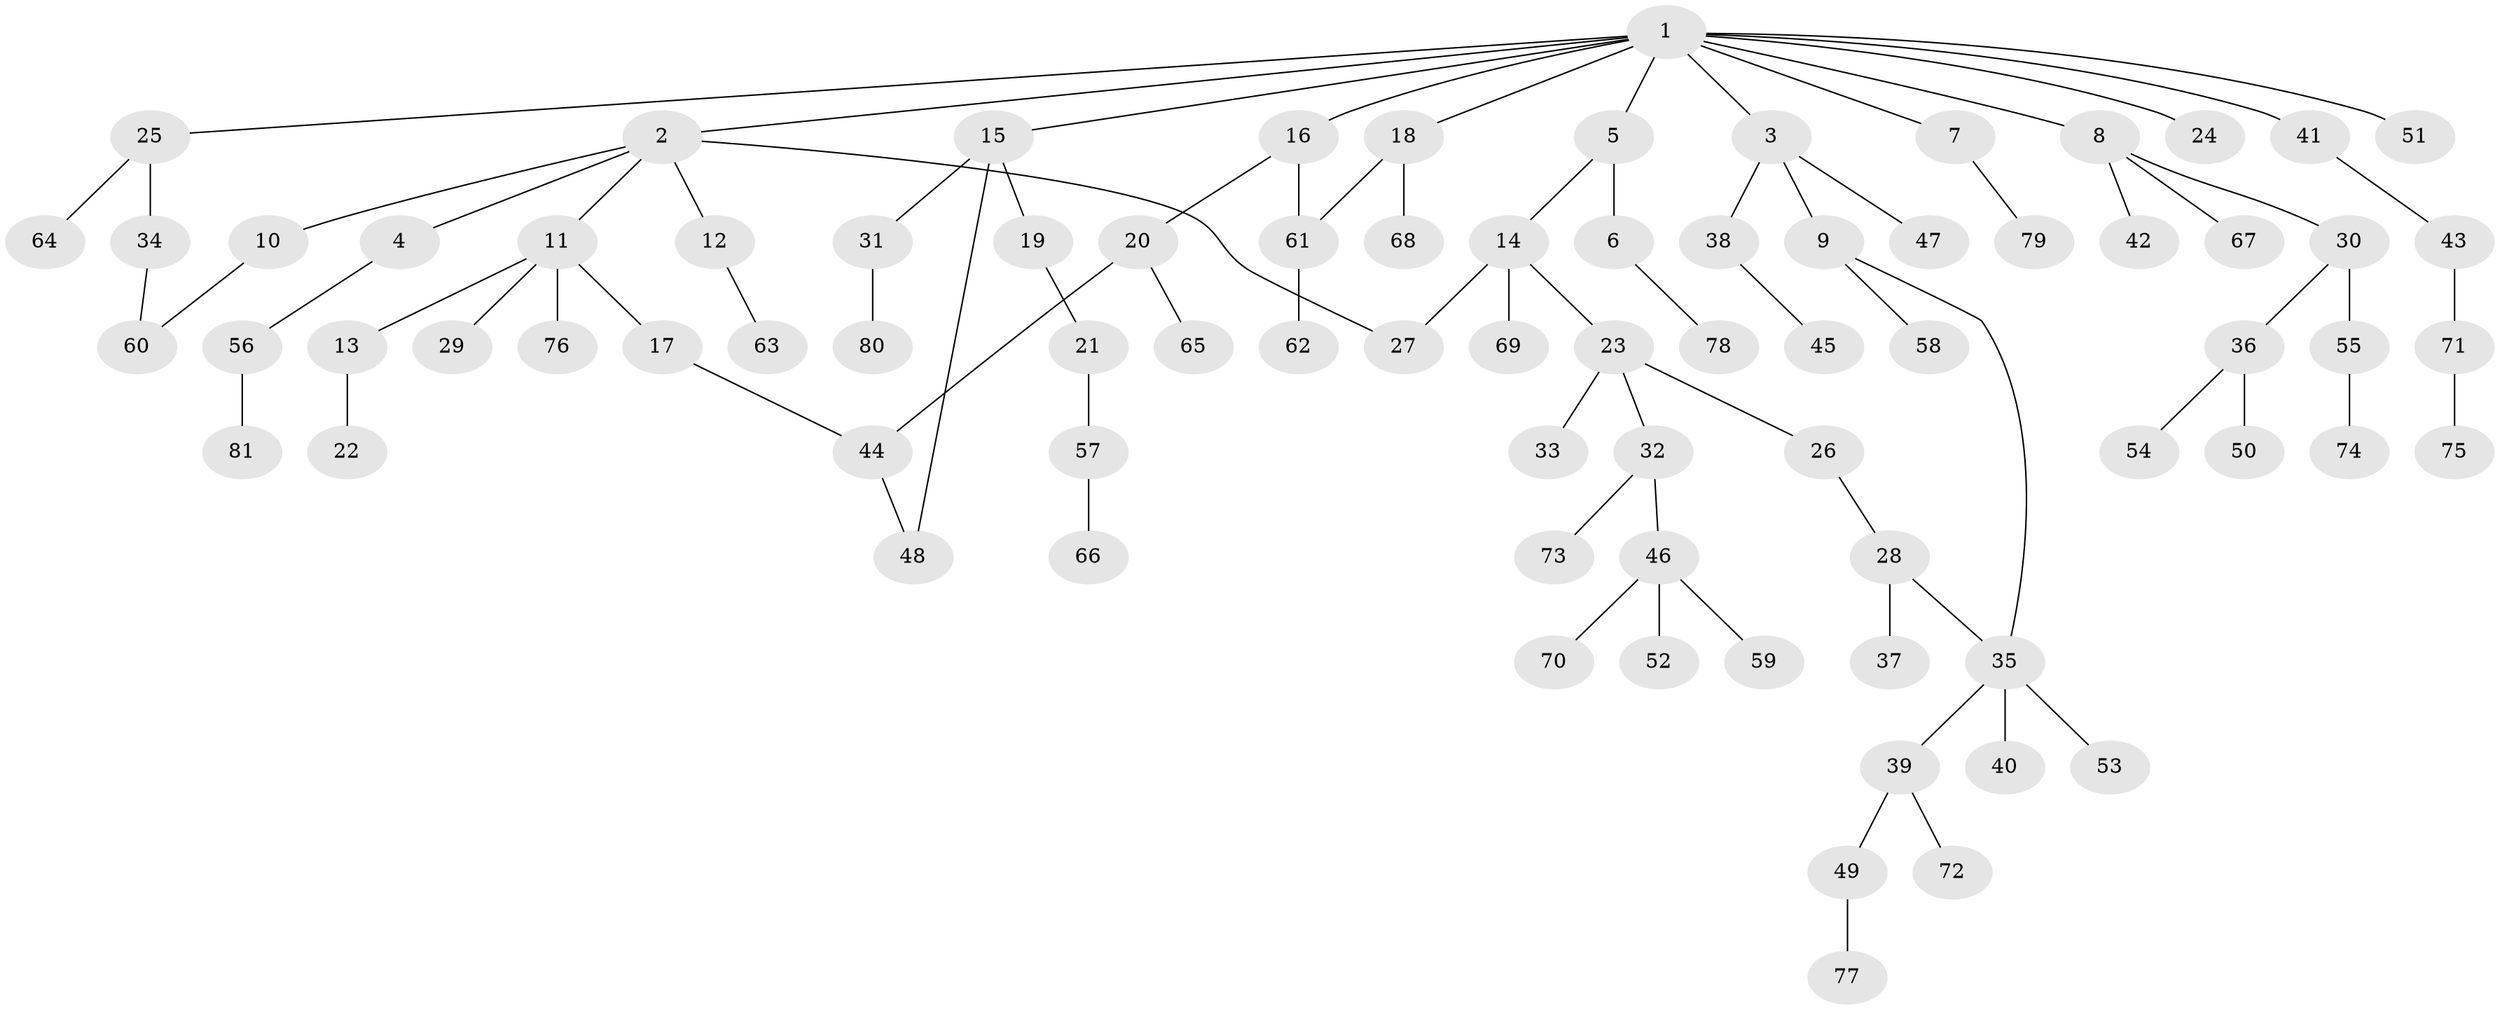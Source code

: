 // coarse degree distribution, {1: 0.575, 11: 0.025, 2: 0.2, 4: 0.125, 10: 0.025, 3: 0.05}
// Generated by graph-tools (version 1.1) at 2025/44/03/04/25 21:44:23]
// undirected, 81 vertices, 86 edges
graph export_dot {
graph [start="1"]
  node [color=gray90,style=filled];
  1;
  2;
  3;
  4;
  5;
  6;
  7;
  8;
  9;
  10;
  11;
  12;
  13;
  14;
  15;
  16;
  17;
  18;
  19;
  20;
  21;
  22;
  23;
  24;
  25;
  26;
  27;
  28;
  29;
  30;
  31;
  32;
  33;
  34;
  35;
  36;
  37;
  38;
  39;
  40;
  41;
  42;
  43;
  44;
  45;
  46;
  47;
  48;
  49;
  50;
  51;
  52;
  53;
  54;
  55;
  56;
  57;
  58;
  59;
  60;
  61;
  62;
  63;
  64;
  65;
  66;
  67;
  68;
  69;
  70;
  71;
  72;
  73;
  74;
  75;
  76;
  77;
  78;
  79;
  80;
  81;
  1 -- 2;
  1 -- 3;
  1 -- 5;
  1 -- 7;
  1 -- 8;
  1 -- 15;
  1 -- 16;
  1 -- 18;
  1 -- 24;
  1 -- 25;
  1 -- 41;
  1 -- 51;
  2 -- 4;
  2 -- 10;
  2 -- 11;
  2 -- 12;
  2 -- 27;
  3 -- 9;
  3 -- 38;
  3 -- 47;
  4 -- 56;
  5 -- 6;
  5 -- 14;
  6 -- 78;
  7 -- 79;
  8 -- 30;
  8 -- 42;
  8 -- 67;
  9 -- 35;
  9 -- 58;
  10 -- 60;
  11 -- 13;
  11 -- 17;
  11 -- 29;
  11 -- 76;
  12 -- 63;
  13 -- 22;
  14 -- 23;
  14 -- 27;
  14 -- 69;
  15 -- 19;
  15 -- 31;
  15 -- 48;
  16 -- 20;
  16 -- 61;
  17 -- 44;
  18 -- 61;
  18 -- 68;
  19 -- 21;
  20 -- 44;
  20 -- 65;
  21 -- 57;
  23 -- 26;
  23 -- 32;
  23 -- 33;
  25 -- 34;
  25 -- 64;
  26 -- 28;
  28 -- 37;
  28 -- 35;
  30 -- 36;
  30 -- 55;
  31 -- 80;
  32 -- 46;
  32 -- 73;
  34 -- 60;
  35 -- 39;
  35 -- 40;
  35 -- 53;
  36 -- 50;
  36 -- 54;
  38 -- 45;
  39 -- 49;
  39 -- 72;
  41 -- 43;
  43 -- 71;
  44 -- 48;
  46 -- 52;
  46 -- 59;
  46 -- 70;
  49 -- 77;
  55 -- 74;
  56 -- 81;
  57 -- 66;
  61 -- 62;
  71 -- 75;
}
